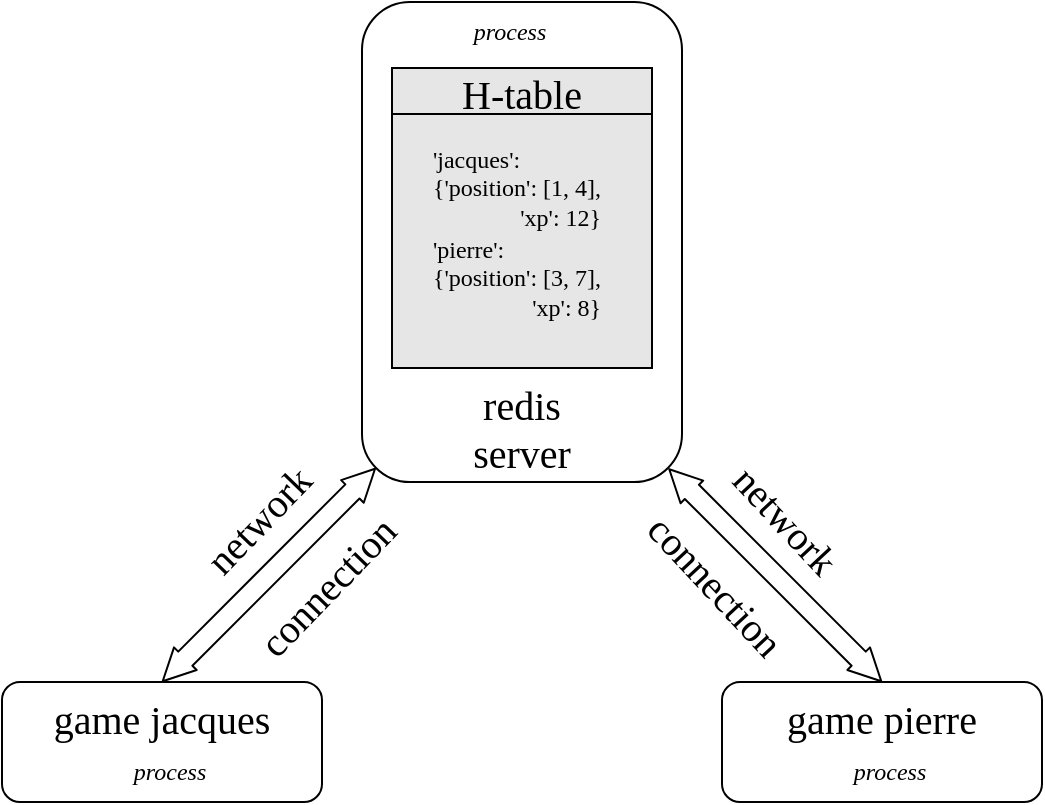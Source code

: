 <mxfile>
    <diagram id="In-qE-KRg8DmDGoYVtMn" name="Page-1">
        <mxGraphModel dx="652" dy="699" grid="1" gridSize="10" guides="1" tooltips="1" connect="1" arrows="1" fold="1" page="1" pageScale="1" pageWidth="827" pageHeight="1169" math="0" shadow="0">
            <root>
                <mxCell id="0"/>
                <mxCell id="1" parent="0"/>
                <mxCell id="6" value="&lt;font face=&quot;Lucida Console&quot;&gt;network &lt;br&gt;&lt;br&gt;connection&lt;/font&gt;" style="text;html=1;strokeColor=none;fillColor=none;align=center;verticalAlign=middle;whiteSpace=wrap;rounded=0;fontSize=20;rotation=314;" parent="1" vertex="1">
                    <mxGeometry x="160" y="260" width="210" height="70" as="geometry"/>
                </mxCell>
                <mxCell id="11" value="&lt;font face=&quot;Lucida Console&quot;&gt;network &lt;br&gt;&lt;br&gt;connection&lt;/font&gt;" style="text;html=1;strokeColor=none;fillColor=none;align=center;verticalAlign=middle;whiteSpace=wrap;rounded=0;fontSize=20;rotation=47;" parent="1" vertex="1">
                    <mxGeometry x="389.998" y="259.996" width="210" height="70" as="geometry"/>
                </mxCell>
                <mxCell id="2" value="&lt;font style=&quot;font-size: 20px&quot;&gt;redis&lt;br&gt;server&lt;/font&gt;" style="rounded=1;whiteSpace=wrap;html=1;fillColor=none;fontFamily=Verdana;align=center;verticalAlign=bottom;" parent="1" vertex="1">
                    <mxGeometry x="300" y="20" width="160" height="240" as="geometry"/>
                </mxCell>
                <mxCell id="3" value="&lt;span style=&quot;font-size: 20px&quot;&gt;game jacques&lt;/span&gt;" style="rounded=1;whiteSpace=wrap;html=1;fillColor=none;fontFamily=Verdana;verticalAlign=top;" parent="1" vertex="1">
                    <mxGeometry x="120" y="360" width="160" height="60" as="geometry"/>
                </mxCell>
                <mxCell id="4" value="&lt;span style=&quot;font-size: 20px&quot;&gt;game pierre&lt;/span&gt;" style="rounded=1;whiteSpace=wrap;html=1;fillColor=none;fontFamily=Verdana;verticalAlign=top;" parent="1" vertex="1">
                    <mxGeometry x="480" y="360" width="160" height="60" as="geometry"/>
                </mxCell>
                <mxCell id="5" value="" style="shape=flexArrow;endArrow=classic;startArrow=classic;html=1;fontSize=20;entryX=0.043;entryY=0.971;entryDx=0;entryDy=0;exitX=0.5;exitY=0;exitDx=0;exitDy=0;startSize=5;endSize=5;startWidth=5;endWidth=5;strokeWidth=1;fontFamily=Verdana;entryPerimeter=0;" parent="1" source="3" target="2" edge="1">
                    <mxGeometry width="100" height="100" relative="1" as="geometry">
                        <mxPoint x="220" y="360" as="sourcePoint"/>
                        <mxPoint x="320" y="260" as="targetPoint"/>
                        <Array as="points"/>
                    </mxGeometry>
                </mxCell>
                <mxCell id="10" value="" style="shape=flexArrow;endArrow=classic;startArrow=classic;html=1;fontSize=20;entryX=0.5;entryY=0;entryDx=0;entryDy=0;exitX=0.958;exitY=0.972;exitDx=0;exitDy=0;startSize=5;endSize=5;startWidth=5;endWidth=5;strokeWidth=1;fontFamily=Verdana;exitPerimeter=0;" parent="1" source="2" target="4" edge="1">
                    <mxGeometry width="100" height="100" relative="1" as="geometry">
                        <mxPoint x="440.998" y="257.996" as="sourcePoint"/>
                        <mxPoint x="571.998" y="349.996" as="targetPoint"/>
                        <Array as="points"/>
                    </mxGeometry>
                </mxCell>
                <mxCell id="25" value="" style="group;fillColor=#E6E6E6;" parent="1" vertex="1" connectable="0">
                    <mxGeometry x="315" y="53" width="130" height="150" as="geometry"/>
                </mxCell>
                <mxCell id="20" value="H-table" style="swimlane;fontFamily=Verdana;fontSize=20;fillColor=none;fontStyle=0;container=0;" parent="25" vertex="1">
                    <mxGeometry width="130" height="150" as="geometry"/>
                </mxCell>
                <mxCell id="21" value="&lt;div style=&quot;text-align: left&quot;&gt;&lt;span&gt;'jacques':&lt;/span&gt;&lt;/div&gt;&lt;span style=&quot;font-size: 12px&quot;&gt;&lt;div style=&quot;text-align: right&quot;&gt;&lt;span&gt;{'position': [1, 4],&lt;/span&gt;&lt;/div&gt;&lt;/span&gt;&lt;div style=&quot;text-align: right&quot;&gt;&lt;span&gt;&amp;nbsp; 'xp': 12}&lt;/span&gt;&lt;/div&gt;" style="text;html=1;align=center;verticalAlign=middle;resizable=0;points=[];autosize=1;strokeColor=none;fillColor=none;fontSize=12;fontFamily=Verdana;" parent="25" vertex="1">
                    <mxGeometry x="-2.579" y="35.066" width="130" height="50" as="geometry"/>
                </mxCell>
                <mxCell id="24" value="&lt;div style=&quot;text-align: left&quot;&gt;&lt;span&gt;'pierre':&lt;/span&gt;&lt;/div&gt;&lt;span style=&quot;font-size: 12px&quot;&gt;&lt;div style=&quot;text-align: right&quot;&gt;&lt;span&gt;{'position': [3, 7],&lt;/span&gt;&lt;/div&gt;&lt;/span&gt;&lt;div style=&quot;text-align: right&quot;&gt;&lt;span&gt;&amp;nbsp; 'xp': 8}&lt;/span&gt;&lt;/div&gt;" style="text;html=1;align=center;verticalAlign=middle;resizable=0;points=[];autosize=1;strokeColor=none;fillColor=none;fontSize=12;fontFamily=Verdana;" parent="25" vertex="1">
                    <mxGeometry x="-2.579" y="80.066" width="130" height="50" as="geometry"/>
                </mxCell>
                <mxCell id="31" value="&lt;font face=&quot;Times New Roman&quot;&gt;&lt;i&gt;process&lt;/i&gt;&lt;/font&gt;" style="text;html=1;strokeColor=none;fillColor=none;align=center;verticalAlign=middle;whiteSpace=wrap;rounded=0;dashed=1;fontFamily=Verdana;fontSize=12;" parent="1" vertex="1">
                    <mxGeometry x="344" y="20" width="60" height="30" as="geometry"/>
                </mxCell>
                <mxCell id="32" value="&lt;font face=&quot;Times New Roman&quot;&gt;&lt;i&gt;process&lt;/i&gt;&lt;/font&gt;" style="text;html=1;strokeColor=none;fillColor=none;align=center;verticalAlign=middle;whiteSpace=wrap;rounded=0;dashed=1;fontFamily=Verdana;fontSize=12;" parent="1" vertex="1">
                    <mxGeometry x="174" y="390" width="60" height="30" as="geometry"/>
                </mxCell>
                <mxCell id="33" value="&lt;font face=&quot;Times New Roman&quot;&gt;&lt;i&gt;process&lt;/i&gt;&lt;/font&gt;" style="text;html=1;strokeColor=none;fillColor=none;align=center;verticalAlign=middle;whiteSpace=wrap;rounded=0;dashed=1;fontFamily=Verdana;fontSize=12;" parent="1" vertex="1">
                    <mxGeometry x="534" y="390" width="60" height="30" as="geometry"/>
                </mxCell>
            </root>
        </mxGraphModel>
    </diagram>
</mxfile>